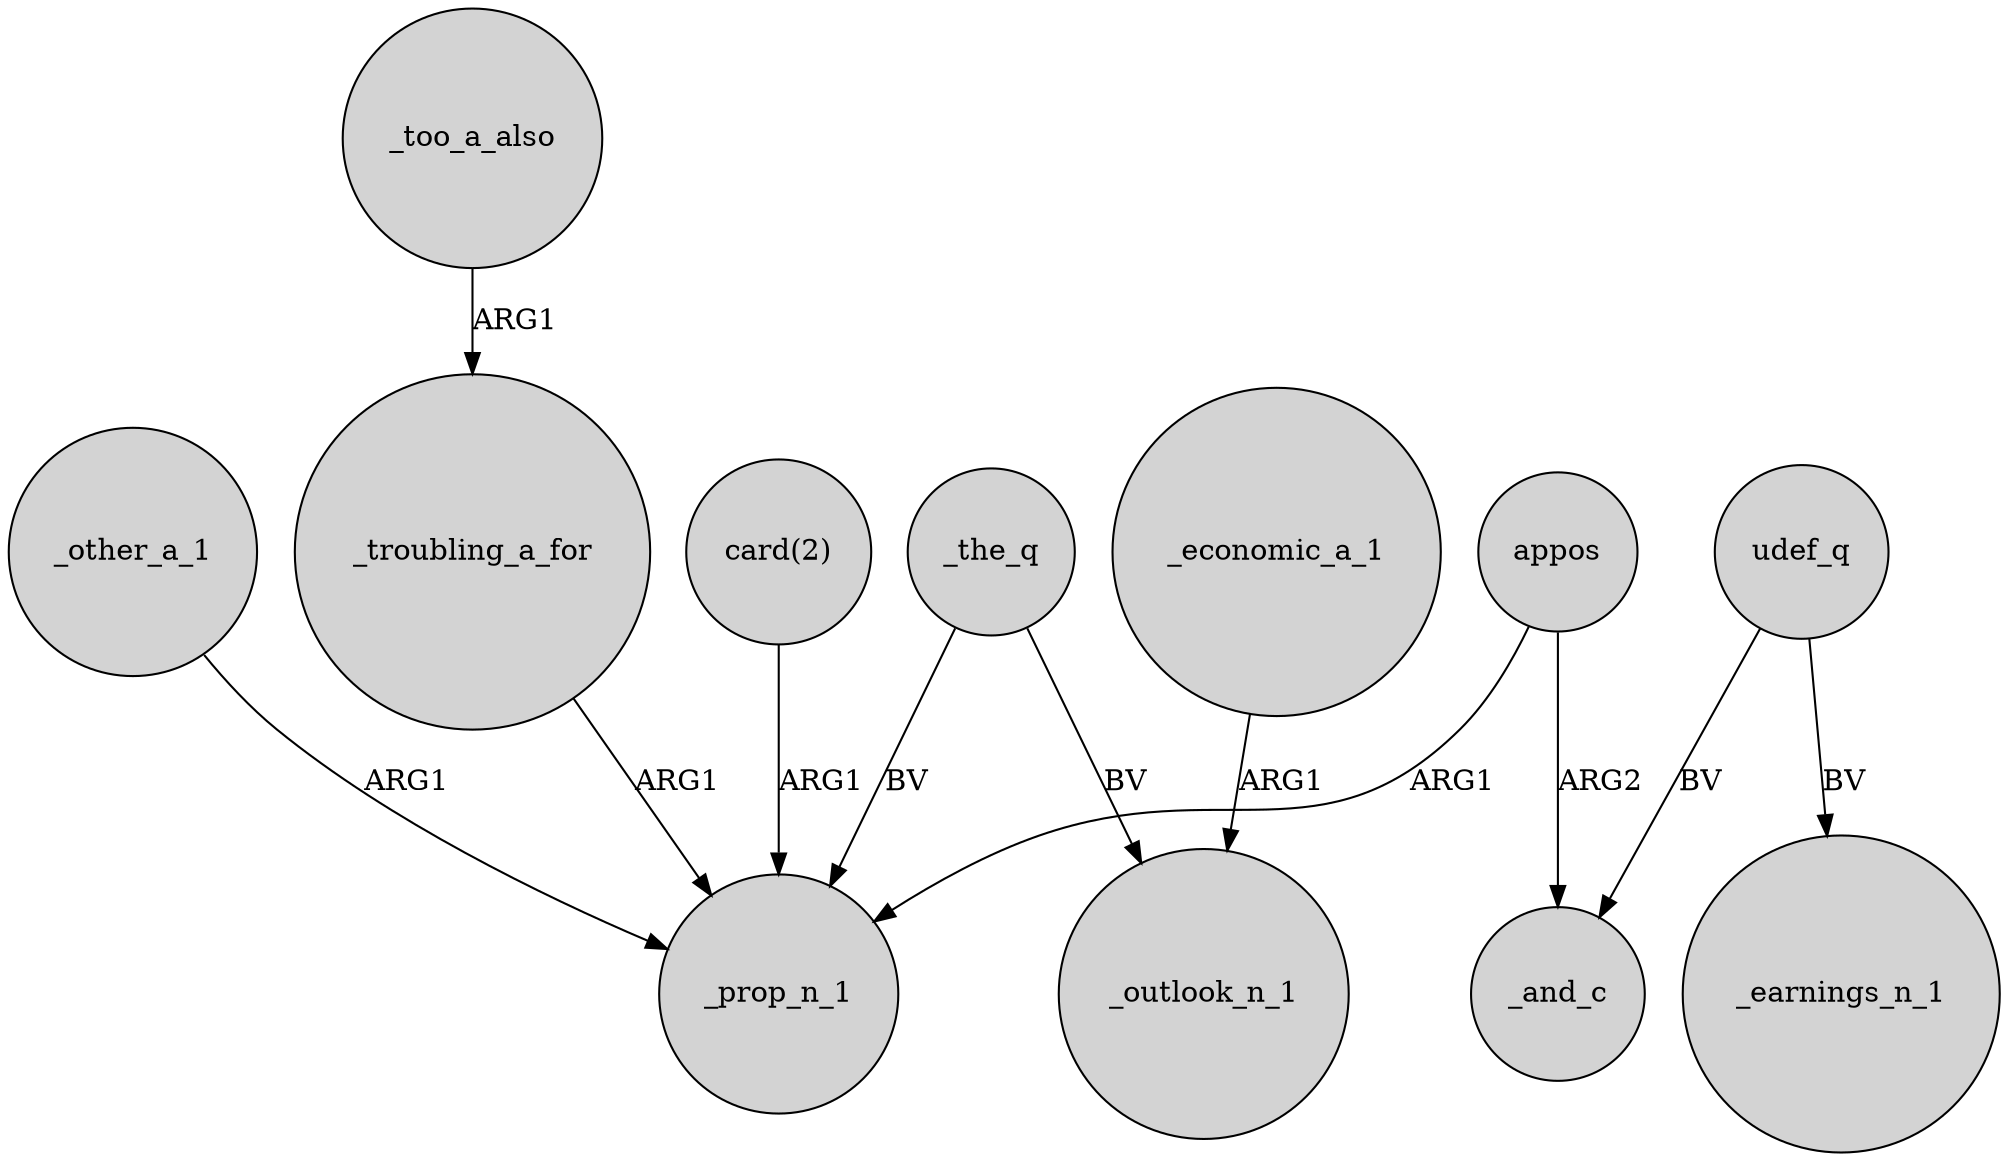 digraph {
	node [shape=circle style=filled]
	_the_q -> _prop_n_1 [label=BV]
	_the_q -> _outlook_n_1 [label=BV]
	_economic_a_1 -> _outlook_n_1 [label=ARG1]
	_too_a_also -> _troubling_a_for [label=ARG1]
	appos -> _prop_n_1 [label=ARG1]
	appos -> _and_c [label=ARG2]
	"card(2)" -> _prop_n_1 [label=ARG1]
	_troubling_a_for -> _prop_n_1 [label=ARG1]
	_other_a_1 -> _prop_n_1 [label=ARG1]
	udef_q -> _and_c [label=BV]
	udef_q -> _earnings_n_1 [label=BV]
}

